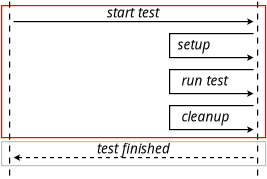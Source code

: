 <?xml version="1.0" encoding="UTF-8"?>
<dia:diagram xmlns:dia="http://www.lysator.liu.se/~alla/dia/">
  <dia:layer name="deploy" visible="false">
    <dia:object type="Standard - Box" version="0" id="O0">
      <dia:attribute name="obj_pos">
        <dia:point val="17.2,3.8"/>
      </dia:attribute>
      <dia:attribute name="obj_bb">
        <dia:rectangle val="17.17,3.77;30.43,9.23"/>
      </dia:attribute>
      <dia:attribute name="elem_corner">
        <dia:point val="17.2,3.8"/>
      </dia:attribute>
      <dia:attribute name="elem_width">
        <dia:real val="13.2"/>
      </dia:attribute>
      <dia:attribute name="elem_height">
        <dia:real val="5.4"/>
      </dia:attribute>
      <dia:attribute name="border_width">
        <dia:real val="0.06"/>
      </dia:attribute>
      <dia:attribute name="border_color">
        <dia:color val="#0000ff"/>
      </dia:attribute>
      <dia:attribute name="show_background">
        <dia:boolean val="true"/>
      </dia:attribute>
    </dia:object>
    <dia:group>
      <dia:object type="Standard - Line" version="0" id="O1">
        <dia:attribute name="obj_pos">
          <dia:point val="17.8,5.8"/>
        </dia:attribute>
        <dia:attribute name="obj_bb">
          <dia:rectangle val="17.77,5.633;29.867,5.967"/>
        </dia:attribute>
        <dia:attribute name="conn_endpoints">
          <dia:point val="17.8,5.8"/>
          <dia:point val="29.8,5.8"/>
        </dia:attribute>
        <dia:attribute name="numcp">
          <dia:int val="1"/>
        </dia:attribute>
        <dia:attribute name="line_width">
          <dia:real val="0.06"/>
        </dia:attribute>
        <dia:attribute name="end_arrow">
          <dia:enum val="22"/>
        </dia:attribute>
        <dia:attribute name="end_arrow_length">
          <dia:real val="0.2"/>
        </dia:attribute>
        <dia:attribute name="end_arrow_width">
          <dia:real val="0.2"/>
        </dia:attribute>
      </dia:object>
      <dia:object type="Standard - Text" version="1" id="O2">
        <dia:attribute name="obj_pos">
          <dia:point val="23.8,5.8"/>
        </dia:attribute>
        <dia:attribute name="obj_bb">
          <dia:rectangle val="21.666,5.01;25.934,5.8"/>
        </dia:attribute>
        <dia:attribute name="text">
          <dia:composite type="text">
            <dia:attribute name="string">
              <dia:string>#sanity check#</dia:string>
            </dia:attribute>
            <dia:attribute name="font">
              <dia:font family="sans" style="8" name="Helvetica-Oblique"/>
            </dia:attribute>
            <dia:attribute name="height">
              <dia:real val="0.847"/>
            </dia:attribute>
            <dia:attribute name="pos">
              <dia:point val="23.8,5.64"/>
            </dia:attribute>
            <dia:attribute name="color">
              <dia:color val="#000000"/>
            </dia:attribute>
            <dia:attribute name="alignment">
              <dia:enum val="1"/>
            </dia:attribute>
          </dia:composite>
        </dia:attribute>
        <dia:attribute name="valign">
          <dia:enum val="1"/>
        </dia:attribute>
        <dia:connections>
          <dia:connection handle="0" to="O1" connection="0"/>
        </dia:connections>
      </dia:object>
    </dia:group>
    <dia:group>
      <dia:object type="Standard - Line" version="0" id="O3">
        <dia:attribute name="obj_pos">
          <dia:point val="17.8,8.8"/>
        </dia:attribute>
        <dia:attribute name="obj_bb">
          <dia:rectangle val="17.77,8.633;29.83,8.967"/>
        </dia:attribute>
        <dia:attribute name="conn_endpoints">
          <dia:point val="17.8,8.8"/>
          <dia:point val="29.8,8.8"/>
        </dia:attribute>
        <dia:attribute name="numcp">
          <dia:int val="1"/>
        </dia:attribute>
        <dia:attribute name="line_width">
          <dia:real val="0.06"/>
        </dia:attribute>
        <dia:attribute name="line_style">
          <dia:enum val="1"/>
        </dia:attribute>
        <dia:attribute name="start_arrow">
          <dia:enum val="22"/>
        </dia:attribute>
        <dia:attribute name="start_arrow_length">
          <dia:real val="0.2"/>
        </dia:attribute>
        <dia:attribute name="start_arrow_width">
          <dia:real val="0.2"/>
        </dia:attribute>
        <dia:attribute name="dashlength">
          <dia:real val="0.2"/>
        </dia:attribute>
      </dia:object>
      <dia:object type="Standard - Text" version="1" id="O4">
        <dia:attribute name="obj_pos">
          <dia:point val="23.8,8.8"/>
        </dia:attribute>
        <dia:attribute name="obj_bb">
          <dia:rectangle val="20.021,8.01;27.579,8.8"/>
        </dia:attribute>
        <dia:attribute name="text">
          <dia:composite type="text">
            <dia:attribute name="string">
              <dia:string>#sanity check response#</dia:string>
            </dia:attribute>
            <dia:attribute name="font">
              <dia:font family="sans" style="8" name="Helvetica-Oblique"/>
            </dia:attribute>
            <dia:attribute name="height">
              <dia:real val="0.847"/>
            </dia:attribute>
            <dia:attribute name="pos">
              <dia:point val="23.8,8.64"/>
            </dia:attribute>
            <dia:attribute name="color">
              <dia:color val="#000000"/>
            </dia:attribute>
            <dia:attribute name="alignment">
              <dia:enum val="1"/>
            </dia:attribute>
          </dia:composite>
        </dia:attribute>
        <dia:attribute name="valign">
          <dia:enum val="1"/>
        </dia:attribute>
        <dia:connections>
          <dia:connection handle="0" to="O3" connection="0"/>
        </dia:connections>
      </dia:object>
    </dia:group>
    <dia:group>
      <dia:object type="Standard - Line" version="0" id="O5">
        <dia:attribute name="obj_pos">
          <dia:point val="17.8,4.6"/>
        </dia:attribute>
        <dia:attribute name="obj_bb">
          <dia:rectangle val="17.77,4.433;29.867,4.767"/>
        </dia:attribute>
        <dia:attribute name="conn_endpoints">
          <dia:point val="17.8,4.6"/>
          <dia:point val="29.8,4.6"/>
        </dia:attribute>
        <dia:attribute name="numcp">
          <dia:int val="1"/>
        </dia:attribute>
        <dia:attribute name="line_width">
          <dia:real val="0.06"/>
        </dia:attribute>
        <dia:attribute name="end_arrow">
          <dia:enum val="22"/>
        </dia:attribute>
        <dia:attribute name="end_arrow_length">
          <dia:real val="0.2"/>
        </dia:attribute>
        <dia:attribute name="end_arrow_width">
          <dia:real val="0.2"/>
        </dia:attribute>
      </dia:object>
      <dia:object type="Standard - Text" version="1" id="O6">
        <dia:attribute name="obj_pos">
          <dia:point val="23.8,4.6"/>
        </dia:attribute>
        <dia:attribute name="obj_bb">
          <dia:rectangle val="20.301,3.81;27.299,4.6"/>
        </dia:attribute>
        <dia:attribute name="text">
          <dia:composite type="text">
            <dia:attribute name="string">
              <dia:string>#deploy configuration#</dia:string>
            </dia:attribute>
            <dia:attribute name="font">
              <dia:font family="sans" style="8" name="Helvetica-Oblique"/>
            </dia:attribute>
            <dia:attribute name="height">
              <dia:real val="0.847"/>
            </dia:attribute>
            <dia:attribute name="pos">
              <dia:point val="23.8,4.44"/>
            </dia:attribute>
            <dia:attribute name="color">
              <dia:color val="#000000"/>
            </dia:attribute>
            <dia:attribute name="alignment">
              <dia:enum val="1"/>
            </dia:attribute>
          </dia:composite>
        </dia:attribute>
        <dia:attribute name="valign">
          <dia:enum val="1"/>
        </dia:attribute>
        <dia:connections>
          <dia:connection handle="0" to="O5" connection="0"/>
        </dia:connections>
      </dia:object>
    </dia:group>
    <dia:group>
      <dia:object type="Standard - ZigZagLine" version="1" id="O7">
        <dia:attribute name="obj_pos">
          <dia:point val="29.8,6.4"/>
        </dia:attribute>
        <dia:attribute name="obj_bb">
          <dia:rectangle val="25.57,6.37;29.867,7.767"/>
        </dia:attribute>
        <dia:attribute name="orth_points">
          <dia:point val="29.8,6.4"/>
          <dia:point val="25.6,6.4"/>
          <dia:point val="25.6,7.6"/>
          <dia:point val="29.8,7.6"/>
        </dia:attribute>
        <dia:attribute name="orth_orient">
          <dia:enum val="0"/>
          <dia:enum val="1"/>
          <dia:enum val="0"/>
        </dia:attribute>
        <dia:attribute name="autorouting">
          <dia:boolean val="false"/>
        </dia:attribute>
        <dia:attribute name="line_width">
          <dia:real val="0.06"/>
        </dia:attribute>
        <dia:attribute name="end_arrow">
          <dia:enum val="22"/>
        </dia:attribute>
        <dia:attribute name="end_arrow_length">
          <dia:real val="0.2"/>
        </dia:attribute>
        <dia:attribute name="end_arrow_width">
          <dia:real val="0.2"/>
        </dia:attribute>
      </dia:object>
      <dia:object type="Standard - Text" version="1" id="O8">
        <dia:attribute name="obj_pos">
          <dia:point val="26,7.4"/>
        </dia:attribute>
        <dia:attribute name="obj_bb">
          <dia:rectangle val="26,6.61;27.985,7.4"/>
        </dia:attribute>
        <dia:attribute name="text">
          <dia:composite type="text">
            <dia:attribute name="string">
              <dia:string>#check#</dia:string>
            </dia:attribute>
            <dia:attribute name="font">
              <dia:font family="sans" style="8" name="Helvetica-Oblique"/>
            </dia:attribute>
            <dia:attribute name="height">
              <dia:real val="0.847"/>
            </dia:attribute>
            <dia:attribute name="pos">
              <dia:point val="26,7.24"/>
            </dia:attribute>
            <dia:attribute name="color">
              <dia:color val="#000000"/>
            </dia:attribute>
            <dia:attribute name="alignment">
              <dia:enum val="0"/>
            </dia:attribute>
          </dia:composite>
        </dia:attribute>
        <dia:attribute name="valign">
          <dia:enum val="1"/>
        </dia:attribute>
      </dia:object>
    </dia:group>
    <dia:object type="Standard - Line" version="0" id="O9">
      <dia:attribute name="obj_pos">
        <dia:point val="17.6,3.6"/>
      </dia:attribute>
      <dia:attribute name="obj_bb">
        <dia:rectangle val="17.57,3.57;17.63,10.03"/>
      </dia:attribute>
      <dia:attribute name="conn_endpoints">
        <dia:point val="17.6,3.6"/>
        <dia:point val="17.6,10"/>
      </dia:attribute>
      <dia:attribute name="numcp">
        <dia:int val="1"/>
      </dia:attribute>
      <dia:attribute name="line_width">
        <dia:real val="0.06"/>
      </dia:attribute>
      <dia:attribute name="line_style">
        <dia:enum val="4"/>
      </dia:attribute>
      <dia:attribute name="dashlength">
        <dia:real val="3"/>
      </dia:attribute>
    </dia:object>
    <dia:group>
      <dia:object type="Cisco - PC" version="1" id="O10">
        <dia:attribute name="obj_pos">
          <dia:point val="16,-0.5"/>
        </dia:attribute>
        <dia:attribute name="obj_bb">
          <dia:rectangle val="15.999,-0.501;19.539,2.703"/>
        </dia:attribute>
        <dia:attribute name="meta">
          <dia:composite type="dict"/>
        </dia:attribute>
        <dia:attribute name="elem_corner">
          <dia:point val="16,-0.5"/>
        </dia:attribute>
        <dia:attribute name="elem_width">
          <dia:real val="3.538"/>
        </dia:attribute>
        <dia:attribute name="elem_height">
          <dia:real val="3.201"/>
        </dia:attribute>
        <dia:attribute name="line_width">
          <dia:real val="0.1"/>
        </dia:attribute>
        <dia:attribute name="line_colour">
          <dia:color val="#000000"/>
        </dia:attribute>
        <dia:attribute name="fill_colour">
          <dia:color val="#ffffff"/>
        </dia:attribute>
        <dia:attribute name="show_background">
          <dia:boolean val="true"/>
        </dia:attribute>
        <dia:attribute name="line_style">
          <dia:enum val="0"/>
          <dia:real val="1"/>
        </dia:attribute>
        <dia:attribute name="flip_horizontal">
          <dia:boolean val="false"/>
        </dia:attribute>
        <dia:attribute name="flip_vertical">
          <dia:boolean val="false"/>
        </dia:attribute>
        <dia:attribute name="subscale">
          <dia:real val="1"/>
        </dia:attribute>
      </dia:object>
      <dia:object type="Standard - Text" version="1" id="O11">
        <dia:attribute name="obj_pos">
          <dia:point val="17.6,3.4"/>
        </dia:attribute>
        <dia:attribute name="obj_bb">
          <dia:rectangle val="15.191,2.717;20.009,3.575"/>
        </dia:attribute>
        <dia:attribute name="text">
          <dia:composite type="text">
            <dia:attribute name="string">
              <dia:string>#Arete Master#</dia:string>
            </dia:attribute>
            <dia:attribute name="font">
              <dia:font family="sans" style="8" name="Helvetica-Oblique"/>
            </dia:attribute>
            <dia:attribute name="height">
              <dia:real val="0.917"/>
            </dia:attribute>
            <dia:attribute name="pos">
              <dia:point val="17.6,3.4"/>
            </dia:attribute>
            <dia:attribute name="color">
              <dia:color val="#000000"/>
            </dia:attribute>
            <dia:attribute name="alignment">
              <dia:enum val="1"/>
            </dia:attribute>
          </dia:composite>
        </dia:attribute>
        <dia:attribute name="valign">
          <dia:enum val="3"/>
        </dia:attribute>
      </dia:object>
    </dia:group>
    <dia:object type="Standard - Line" version="0" id="O12">
      <dia:attribute name="obj_pos">
        <dia:point val="30,3.6"/>
      </dia:attribute>
      <dia:attribute name="obj_bb">
        <dia:rectangle val="29.97,3.57;30.03,10.03"/>
      </dia:attribute>
      <dia:attribute name="conn_endpoints">
        <dia:point val="30,3.6"/>
        <dia:point val="30,10"/>
      </dia:attribute>
      <dia:attribute name="numcp">
        <dia:int val="1"/>
      </dia:attribute>
      <dia:attribute name="line_width">
        <dia:real val="0.06"/>
      </dia:attribute>
      <dia:attribute name="line_style">
        <dia:enum val="4"/>
      </dia:attribute>
      <dia:attribute name="dashlength">
        <dia:real val="3"/>
      </dia:attribute>
    </dia:object>
    <dia:group>
      <dia:object type="Cisco - PC" version="1" id="O13">
        <dia:attribute name="obj_pos">
          <dia:point val="29.025,-1.059"/>
        </dia:attribute>
        <dia:attribute name="obj_bb">
          <dia:rectangle val="29.024,-1.06;32.564,2.144"/>
        </dia:attribute>
        <dia:attribute name="meta">
          <dia:composite type="dict"/>
        </dia:attribute>
        <dia:attribute name="elem_corner">
          <dia:point val="29.025,-1.059"/>
        </dia:attribute>
        <dia:attribute name="elem_width">
          <dia:real val="3.538"/>
        </dia:attribute>
        <dia:attribute name="elem_height">
          <dia:real val="3.201"/>
        </dia:attribute>
        <dia:attribute name="line_width">
          <dia:real val="0.1"/>
        </dia:attribute>
        <dia:attribute name="line_colour">
          <dia:color val="#000000"/>
        </dia:attribute>
        <dia:attribute name="fill_colour">
          <dia:color val="#ffffff"/>
        </dia:attribute>
        <dia:attribute name="show_background">
          <dia:boolean val="true"/>
        </dia:attribute>
        <dia:attribute name="line_style">
          <dia:enum val="0"/>
          <dia:real val="1"/>
        </dia:attribute>
        <dia:attribute name="flip_horizontal">
          <dia:boolean val="false"/>
        </dia:attribute>
        <dia:attribute name="flip_vertical">
          <dia:boolean val="false"/>
        </dia:attribute>
        <dia:attribute name="subscale">
          <dia:real val="1"/>
        </dia:attribute>
      </dia:object>
      <dia:object type="Cisco - PC" version="1" id="O14">
        <dia:attribute name="obj_pos">
          <dia:point val="28.5,-0.5"/>
        </dia:attribute>
        <dia:attribute name="obj_bb">
          <dia:rectangle val="28.499,-0.501;32.039,2.703"/>
        </dia:attribute>
        <dia:attribute name="meta">
          <dia:composite type="dict"/>
        </dia:attribute>
        <dia:attribute name="elem_corner">
          <dia:point val="28.5,-0.5"/>
        </dia:attribute>
        <dia:attribute name="elem_width">
          <dia:real val="3.538"/>
        </dia:attribute>
        <dia:attribute name="elem_height">
          <dia:real val="3.201"/>
        </dia:attribute>
        <dia:attribute name="line_width">
          <dia:real val="0.1"/>
        </dia:attribute>
        <dia:attribute name="line_colour">
          <dia:color val="#000000"/>
        </dia:attribute>
        <dia:attribute name="fill_colour">
          <dia:color val="#ffffff"/>
        </dia:attribute>
        <dia:attribute name="show_background">
          <dia:boolean val="true"/>
        </dia:attribute>
        <dia:attribute name="line_style">
          <dia:enum val="0"/>
          <dia:real val="1"/>
        </dia:attribute>
        <dia:attribute name="flip_horizontal">
          <dia:boolean val="false"/>
        </dia:attribute>
        <dia:attribute name="flip_vertical">
          <dia:boolean val="false"/>
        </dia:attribute>
        <dia:attribute name="subscale">
          <dia:real val="1"/>
        </dia:attribute>
      </dia:object>
      <dia:object type="Standard - Text" version="1" id="O15">
        <dia:attribute name="obj_pos">
          <dia:point val="30,3.4"/>
        </dia:attribute>
        <dia:attribute name="obj_bb">
          <dia:rectangle val="27.401,2.717;32.599,3.575"/>
        </dia:attribute>
        <dia:attribute name="text">
          <dia:composite type="text">
            <dia:attribute name="string">
              <dia:string>#Arete Slave(s)#</dia:string>
            </dia:attribute>
            <dia:attribute name="font">
              <dia:font family="sans" style="8" name="Helvetica-Oblique"/>
            </dia:attribute>
            <dia:attribute name="height">
              <dia:real val="0.917"/>
            </dia:attribute>
            <dia:attribute name="pos">
              <dia:point val="30,3.4"/>
            </dia:attribute>
            <dia:attribute name="color">
              <dia:color val="#000000"/>
            </dia:attribute>
            <dia:attribute name="alignment">
              <dia:enum val="1"/>
            </dia:attribute>
          </dia:composite>
        </dia:attribute>
        <dia:attribute name="valign">
          <dia:enum val="3"/>
        </dia:attribute>
      </dia:object>
    </dia:group>
  </dia:layer>
  <dia:layer name="test" visible="true" active="true">
    <dia:object type="Standard - Box" version="0" id="O16">
      <dia:attribute name="obj_pos">
        <dia:point val="17.2,9.2"/>
      </dia:attribute>
      <dia:attribute name="obj_bb">
        <dia:rectangle val="17.17,9.17;30.43,15.83"/>
      </dia:attribute>
      <dia:attribute name="elem_corner">
        <dia:point val="17.2,9.2"/>
      </dia:attribute>
      <dia:attribute name="elem_width">
        <dia:real val="13.2"/>
      </dia:attribute>
      <dia:attribute name="elem_height">
        <dia:real val="6.6"/>
      </dia:attribute>
      <dia:attribute name="border_width">
        <dia:real val="0.06"/>
      </dia:attribute>
      <dia:attribute name="border_color">
        <dia:color val="#ff0000"/>
      </dia:attribute>
      <dia:attribute name="show_background">
        <dia:boolean val="true"/>
      </dia:attribute>
    </dia:object>
    <dia:object type="Standard - Box" version="0" id="O17">
      <dia:attribute name="obj_pos">
        <dia:point val="17.2,16"/>
      </dia:attribute>
      <dia:attribute name="obj_bb">
        <dia:rectangle val="17.17,15.97;30.43,17.23"/>
      </dia:attribute>
      <dia:attribute name="elem_corner">
        <dia:point val="17.2,16"/>
      </dia:attribute>
      <dia:attribute name="elem_width">
        <dia:real val="13.2"/>
      </dia:attribute>
      <dia:attribute name="elem_height">
        <dia:real val="1.2"/>
      </dia:attribute>
      <dia:attribute name="border_width">
        <dia:real val="0.06"/>
      </dia:attribute>
      <dia:attribute name="border_color">
        <dia:color val="#bfbfbf"/>
      </dia:attribute>
      <dia:attribute name="show_background">
        <dia:boolean val="true"/>
      </dia:attribute>
    </dia:object>
    <dia:group>
      <dia:object type="Standard - Line" version="0" id="O18">
        <dia:attribute name="obj_pos">
          <dia:point val="17.8,10"/>
        </dia:attribute>
        <dia:attribute name="obj_bb">
          <dia:rectangle val="17.77,9.833;29.867,10.167"/>
        </dia:attribute>
        <dia:attribute name="conn_endpoints">
          <dia:point val="17.8,10"/>
          <dia:point val="29.8,10"/>
        </dia:attribute>
        <dia:attribute name="numcp">
          <dia:int val="1"/>
        </dia:attribute>
        <dia:attribute name="line_width">
          <dia:real val="0.06"/>
        </dia:attribute>
        <dia:attribute name="end_arrow">
          <dia:enum val="22"/>
        </dia:attribute>
        <dia:attribute name="end_arrow_length">
          <dia:real val="0.2"/>
        </dia:attribute>
        <dia:attribute name="end_arrow_width">
          <dia:real val="0.2"/>
        </dia:attribute>
      </dia:object>
      <dia:object type="Standard - Text" version="1" id="O19">
        <dia:attribute name="obj_pos">
          <dia:point val="23.8,10"/>
        </dia:attribute>
        <dia:attribute name="obj_bb">
          <dia:rectangle val="22.246,9.21;25.354,10"/>
        </dia:attribute>
        <dia:attribute name="text">
          <dia:composite type="text">
            <dia:attribute name="string">
              <dia:string>#start test#</dia:string>
            </dia:attribute>
            <dia:attribute name="font">
              <dia:font family="sans" style="8" name="Helvetica-Oblique"/>
            </dia:attribute>
            <dia:attribute name="height">
              <dia:real val="0.847"/>
            </dia:attribute>
            <dia:attribute name="pos">
              <dia:point val="23.8,9.84"/>
            </dia:attribute>
            <dia:attribute name="color">
              <dia:color val="#000000"/>
            </dia:attribute>
            <dia:attribute name="alignment">
              <dia:enum val="1"/>
            </dia:attribute>
          </dia:composite>
        </dia:attribute>
        <dia:attribute name="valign">
          <dia:enum val="1"/>
        </dia:attribute>
        <dia:connections>
          <dia:connection handle="0" to="O18" connection="0"/>
        </dia:connections>
      </dia:object>
    </dia:group>
    <dia:group>
      <dia:object type="Standard - ZigZagLine" version="1" id="O20">
        <dia:attribute name="obj_pos">
          <dia:point val="29.8,10.6"/>
        </dia:attribute>
        <dia:attribute name="obj_bb">
          <dia:rectangle val="25.57,10.57;29.867,11.967"/>
        </dia:attribute>
        <dia:attribute name="orth_points">
          <dia:point val="29.8,10.6"/>
          <dia:point val="25.6,10.6"/>
          <dia:point val="25.6,11.8"/>
          <dia:point val="29.8,11.8"/>
        </dia:attribute>
        <dia:attribute name="orth_orient">
          <dia:enum val="0"/>
          <dia:enum val="1"/>
          <dia:enum val="0"/>
        </dia:attribute>
        <dia:attribute name="autorouting">
          <dia:boolean val="false"/>
        </dia:attribute>
        <dia:attribute name="line_width">
          <dia:real val="0.06"/>
        </dia:attribute>
        <dia:attribute name="end_arrow">
          <dia:enum val="22"/>
        </dia:attribute>
        <dia:attribute name="end_arrow_length">
          <dia:real val="0.2"/>
        </dia:attribute>
        <dia:attribute name="end_arrow_width">
          <dia:real val="0.2"/>
        </dia:attribute>
      </dia:object>
      <dia:object type="Standard - Text" version="1" id="O21">
        <dia:attribute name="obj_pos">
          <dia:point val="26,11.6"/>
        </dia:attribute>
        <dia:attribute name="obj_bb">
          <dia:rectangle val="26,10.81;27.895,11.6"/>
        </dia:attribute>
        <dia:attribute name="text">
          <dia:composite type="text">
            <dia:attribute name="string">
              <dia:string>#setup#</dia:string>
            </dia:attribute>
            <dia:attribute name="font">
              <dia:font family="sans" style="8" name="Helvetica-Oblique"/>
            </dia:attribute>
            <dia:attribute name="height">
              <dia:real val="0.847"/>
            </dia:attribute>
            <dia:attribute name="pos">
              <dia:point val="26,11.44"/>
            </dia:attribute>
            <dia:attribute name="color">
              <dia:color val="#000000"/>
            </dia:attribute>
            <dia:attribute name="alignment">
              <dia:enum val="0"/>
            </dia:attribute>
          </dia:composite>
        </dia:attribute>
        <dia:attribute name="valign">
          <dia:enum val="1"/>
        </dia:attribute>
      </dia:object>
    </dia:group>
    <dia:group>
      <dia:object type="Standard - ZigZagLine" version="1" id="O22">
        <dia:attribute name="obj_pos">
          <dia:point val="29.8,12.4"/>
        </dia:attribute>
        <dia:attribute name="obj_bb">
          <dia:rectangle val="25.57,12.37;29.867,13.767"/>
        </dia:attribute>
        <dia:attribute name="orth_points">
          <dia:point val="29.8,12.4"/>
          <dia:point val="25.6,12.4"/>
          <dia:point val="25.6,13.6"/>
          <dia:point val="29.8,13.6"/>
        </dia:attribute>
        <dia:attribute name="orth_orient">
          <dia:enum val="0"/>
          <dia:enum val="1"/>
          <dia:enum val="0"/>
        </dia:attribute>
        <dia:attribute name="autorouting">
          <dia:boolean val="false"/>
        </dia:attribute>
        <dia:attribute name="line_width">
          <dia:real val="0.06"/>
        </dia:attribute>
        <dia:attribute name="end_arrow">
          <dia:enum val="22"/>
        </dia:attribute>
        <dia:attribute name="end_arrow_length">
          <dia:real val="0.2"/>
        </dia:attribute>
        <dia:attribute name="end_arrow_width">
          <dia:real val="0.2"/>
        </dia:attribute>
      </dia:object>
      <dia:object type="Standard - Text" version="1" id="O23">
        <dia:attribute name="obj_pos">
          <dia:point val="26.2,13.4"/>
        </dia:attribute>
        <dia:attribute name="obj_bb">
          <dia:rectangle val="26.2,12.61;28.852,13.4"/>
        </dia:attribute>
        <dia:attribute name="text">
          <dia:composite type="text">
            <dia:attribute name="string">
              <dia:string>#run test#</dia:string>
            </dia:attribute>
            <dia:attribute name="font">
              <dia:font family="sans" style="8" name="Helvetica-Oblique"/>
            </dia:attribute>
            <dia:attribute name="height">
              <dia:real val="0.847"/>
            </dia:attribute>
            <dia:attribute name="pos">
              <dia:point val="26.2,13.24"/>
            </dia:attribute>
            <dia:attribute name="color">
              <dia:color val="#000000"/>
            </dia:attribute>
            <dia:attribute name="alignment">
              <dia:enum val="0"/>
            </dia:attribute>
          </dia:composite>
        </dia:attribute>
        <dia:attribute name="valign">
          <dia:enum val="1"/>
        </dia:attribute>
      </dia:object>
    </dia:group>
    <dia:group>
      <dia:object type="Standard - ZigZagLine" version="1" id="O24">
        <dia:attribute name="obj_pos">
          <dia:point val="29.8,14.2"/>
        </dia:attribute>
        <dia:attribute name="obj_bb">
          <dia:rectangle val="25.57,14.17;29.867,15.567"/>
        </dia:attribute>
        <dia:attribute name="orth_points">
          <dia:point val="29.8,14.2"/>
          <dia:point val="25.6,14.2"/>
          <dia:point val="25.6,15.4"/>
          <dia:point val="29.8,15.4"/>
        </dia:attribute>
        <dia:attribute name="orth_orient">
          <dia:enum val="0"/>
          <dia:enum val="1"/>
          <dia:enum val="0"/>
        </dia:attribute>
        <dia:attribute name="autorouting">
          <dia:boolean val="false"/>
        </dia:attribute>
        <dia:attribute name="line_width">
          <dia:real val="0.06"/>
        </dia:attribute>
        <dia:attribute name="end_arrow">
          <dia:enum val="22"/>
        </dia:attribute>
        <dia:attribute name="end_arrow_length">
          <dia:real val="0.2"/>
        </dia:attribute>
        <dia:attribute name="end_arrow_width">
          <dia:real val="0.2"/>
        </dia:attribute>
      </dia:object>
      <dia:object type="Standard - Text" version="1" id="O25">
        <dia:attribute name="obj_pos">
          <dia:point val="26.2,15.2"/>
        </dia:attribute>
        <dia:attribute name="obj_bb">
          <dia:rectangle val="26.2,14.41;28.883,15.2"/>
        </dia:attribute>
        <dia:attribute name="text">
          <dia:composite type="text">
            <dia:attribute name="string">
              <dia:string>#cleanup#</dia:string>
            </dia:attribute>
            <dia:attribute name="font">
              <dia:font family="sans" style="8" name="Helvetica-Oblique"/>
            </dia:attribute>
            <dia:attribute name="height">
              <dia:real val="0.847"/>
            </dia:attribute>
            <dia:attribute name="pos">
              <dia:point val="26.2,15.04"/>
            </dia:attribute>
            <dia:attribute name="color">
              <dia:color val="#000000"/>
            </dia:attribute>
            <dia:attribute name="alignment">
              <dia:enum val="0"/>
            </dia:attribute>
          </dia:composite>
        </dia:attribute>
        <dia:attribute name="valign">
          <dia:enum val="1"/>
        </dia:attribute>
      </dia:object>
    </dia:group>
    <dia:object type="Standard - Line" version="0" id="O26">
      <dia:attribute name="obj_pos">
        <dia:point val="30,9"/>
      </dia:attribute>
      <dia:attribute name="obj_bb">
        <dia:rectangle val="29.97,8.97;30.03,17.83"/>
      </dia:attribute>
      <dia:attribute name="conn_endpoints">
        <dia:point val="30,9"/>
        <dia:point val="30,17.8"/>
      </dia:attribute>
      <dia:attribute name="numcp">
        <dia:int val="1"/>
      </dia:attribute>
      <dia:attribute name="line_width">
        <dia:real val="0.06"/>
      </dia:attribute>
      <dia:attribute name="line_style">
        <dia:enum val="4"/>
      </dia:attribute>
      <dia:attribute name="dashlength">
        <dia:real val="3"/>
      </dia:attribute>
    </dia:object>
    <dia:object type="Standard - Line" version="0" id="O27">
      <dia:attribute name="obj_pos">
        <dia:point val="17.6,9"/>
      </dia:attribute>
      <dia:attribute name="obj_bb">
        <dia:rectangle val="17.57,8.97;17.63,17.83"/>
      </dia:attribute>
      <dia:attribute name="conn_endpoints">
        <dia:point val="17.6,9"/>
        <dia:point val="17.6,17.8"/>
      </dia:attribute>
      <dia:attribute name="numcp">
        <dia:int val="1"/>
      </dia:attribute>
      <dia:attribute name="line_width">
        <dia:real val="0.06"/>
      </dia:attribute>
      <dia:attribute name="line_style">
        <dia:enum val="4"/>
      </dia:attribute>
      <dia:attribute name="dashlength">
        <dia:real val="3"/>
      </dia:attribute>
    </dia:object>
    <dia:group>
      <dia:object type="Standard - Line" version="0" id="O28">
        <dia:attribute name="obj_pos">
          <dia:point val="17.8,16.8"/>
        </dia:attribute>
        <dia:attribute name="obj_bb">
          <dia:rectangle val="17.77,16.633;29.83,16.967"/>
        </dia:attribute>
        <dia:attribute name="conn_endpoints">
          <dia:point val="17.8,16.8"/>
          <dia:point val="29.8,16.8"/>
        </dia:attribute>
        <dia:attribute name="numcp">
          <dia:int val="1"/>
        </dia:attribute>
        <dia:attribute name="line_width">
          <dia:real val="0.06"/>
        </dia:attribute>
        <dia:attribute name="line_style">
          <dia:enum val="1"/>
        </dia:attribute>
        <dia:attribute name="start_arrow">
          <dia:enum val="22"/>
        </dia:attribute>
        <dia:attribute name="start_arrow_length">
          <dia:real val="0.2"/>
        </dia:attribute>
        <dia:attribute name="start_arrow_width">
          <dia:real val="0.2"/>
        </dia:attribute>
        <dia:attribute name="dashlength">
          <dia:real val="0.2"/>
        </dia:attribute>
      </dia:object>
      <dia:object type="Standard - Text" version="1" id="O29">
        <dia:attribute name="obj_pos">
          <dia:point val="23.8,16.8"/>
        </dia:attribute>
        <dia:attribute name="obj_bb">
          <dia:rectangle val="21.701,16.01;25.899,16.8"/>
        </dia:attribute>
        <dia:attribute name="text">
          <dia:composite type="text">
            <dia:attribute name="string">
              <dia:string>#test finished#</dia:string>
            </dia:attribute>
            <dia:attribute name="font">
              <dia:font family="sans" style="8" name="Helvetica-Oblique"/>
            </dia:attribute>
            <dia:attribute name="height">
              <dia:real val="0.847"/>
            </dia:attribute>
            <dia:attribute name="pos">
              <dia:point val="23.8,16.64"/>
            </dia:attribute>
            <dia:attribute name="color">
              <dia:color val="#000000"/>
            </dia:attribute>
            <dia:attribute name="alignment">
              <dia:enum val="1"/>
            </dia:attribute>
          </dia:composite>
        </dia:attribute>
        <dia:attribute name="valign">
          <dia:enum val="1"/>
        </dia:attribute>
        <dia:connections>
          <dia:connection handle="0" to="O28" connection="0"/>
        </dia:connections>
      </dia:object>
    </dia:group>
  </dia:layer>
  <dia:layer name="trigger" visible="false">
    <dia:object type="Standard - Box" version="0" id="O30">
      <dia:attribute name="obj_pos">
        <dia:point val="17.2,17"/>
      </dia:attribute>
      <dia:attribute name="obj_bb">
        <dia:rectangle val="17.17,16.97;30.43,19.43"/>
      </dia:attribute>
      <dia:attribute name="elem_corner">
        <dia:point val="17.2,17"/>
      </dia:attribute>
      <dia:attribute name="elem_width">
        <dia:real val="13.2"/>
      </dia:attribute>
      <dia:attribute name="elem_height">
        <dia:real val="2.4"/>
      </dia:attribute>
      <dia:attribute name="border_width">
        <dia:real val="0.06"/>
      </dia:attribute>
      <dia:attribute name="border_color">
        <dia:color val="#ffa500"/>
      </dia:attribute>
      <dia:attribute name="show_background">
        <dia:boolean val="true"/>
      </dia:attribute>
    </dia:object>
    <dia:object type="Standard - Line" version="0" id="O31">
      <dia:attribute name="obj_pos">
        <dia:point val="17.6,16.8"/>
      </dia:attribute>
      <dia:attribute name="obj_bb">
        <dia:rectangle val="17.57,16.77;17.63,19.63"/>
      </dia:attribute>
      <dia:attribute name="conn_endpoints">
        <dia:point val="17.6,16.8"/>
        <dia:point val="17.6,19.6"/>
      </dia:attribute>
      <dia:attribute name="numcp">
        <dia:int val="1"/>
      </dia:attribute>
      <dia:attribute name="line_width">
        <dia:real val="0.06"/>
      </dia:attribute>
      <dia:attribute name="line_style">
        <dia:enum val="4"/>
      </dia:attribute>
      <dia:attribute name="dashlength">
        <dia:real val="3"/>
      </dia:attribute>
    </dia:object>
    <dia:object type="Standard - Line" version="0" id="O32">
      <dia:attribute name="obj_pos">
        <dia:point val="30,16.8"/>
      </dia:attribute>
      <dia:attribute name="obj_bb">
        <dia:rectangle val="29.97,16.77;30.03,19.63"/>
      </dia:attribute>
      <dia:attribute name="conn_endpoints">
        <dia:point val="30,16.8"/>
        <dia:point val="30,19.6"/>
      </dia:attribute>
      <dia:attribute name="numcp">
        <dia:int val="1"/>
      </dia:attribute>
      <dia:attribute name="line_width">
        <dia:real val="0.06"/>
      </dia:attribute>
      <dia:attribute name="line_style">
        <dia:enum val="4"/>
      </dia:attribute>
      <dia:attribute name="dashlength">
        <dia:real val="3"/>
      </dia:attribute>
    </dia:object>
    <dia:group>
      <dia:object type="Standard - Line" version="0" id="O33">
        <dia:attribute name="obj_pos">
          <dia:point val="17.8,17.8"/>
        </dia:attribute>
        <dia:attribute name="obj_bb">
          <dia:rectangle val="17.77,17.633;29.83,17.967"/>
        </dia:attribute>
        <dia:attribute name="conn_endpoints">
          <dia:point val="17.8,17.8"/>
          <dia:point val="29.8,17.8"/>
        </dia:attribute>
        <dia:attribute name="numcp">
          <dia:int val="1"/>
        </dia:attribute>
        <dia:attribute name="line_width">
          <dia:real val="0.06"/>
        </dia:attribute>
        <dia:attribute name="start_arrow">
          <dia:enum val="22"/>
        </dia:attribute>
        <dia:attribute name="start_arrow_length">
          <dia:real val="0.2"/>
        </dia:attribute>
        <dia:attribute name="start_arrow_width">
          <dia:real val="0.2"/>
        </dia:attribute>
      </dia:object>
      <dia:object type="Standard - Text" version="1" id="O34">
        <dia:attribute name="obj_pos">
          <dia:point val="23.8,17.8"/>
        </dia:attribute>
        <dia:attribute name="obj_bb">
          <dia:rectangle val="22.832,17.01;24.767,17.8"/>
        </dia:attribute>
        <dia:attribute name="text">
          <dia:composite type="text">
            <dia:attribute name="string">
              <dia:string>#notify#</dia:string>
            </dia:attribute>
            <dia:attribute name="font">
              <dia:font family="sans" style="8" name="Helvetica-Oblique"/>
            </dia:attribute>
            <dia:attribute name="height">
              <dia:real val="0.847"/>
            </dia:attribute>
            <dia:attribute name="pos">
              <dia:point val="23.8,17.64"/>
            </dia:attribute>
            <dia:attribute name="color">
              <dia:color val="#000000"/>
            </dia:attribute>
            <dia:attribute name="alignment">
              <dia:enum val="1"/>
            </dia:attribute>
          </dia:composite>
        </dia:attribute>
        <dia:attribute name="valign">
          <dia:enum val="1"/>
        </dia:attribute>
        <dia:connections>
          <dia:connection handle="0" to="O33" connection="0"/>
        </dia:connections>
      </dia:object>
    </dia:group>
    <dia:group>
      <dia:object type="Standard - Line" version="0" id="O35">
        <dia:attribute name="obj_pos">
          <dia:point val="17.8,19"/>
        </dia:attribute>
        <dia:attribute name="obj_bb">
          <dia:rectangle val="17.77,18.833;29.867,19.167"/>
        </dia:attribute>
        <dia:attribute name="conn_endpoints">
          <dia:point val="17.8,19"/>
          <dia:point val="29.8,19"/>
        </dia:attribute>
        <dia:attribute name="numcp">
          <dia:int val="1"/>
        </dia:attribute>
        <dia:attribute name="line_width">
          <dia:real val="0.06"/>
        </dia:attribute>
        <dia:attribute name="end_arrow">
          <dia:enum val="22"/>
        </dia:attribute>
        <dia:attribute name="end_arrow_length">
          <dia:real val="0.2"/>
        </dia:attribute>
        <dia:attribute name="end_arrow_width">
          <dia:real val="0.2"/>
        </dia:attribute>
      </dia:object>
      <dia:object type="Standard - Text" version="1" id="O36">
        <dia:attribute name="obj_pos">
          <dia:point val="23.8,19"/>
        </dia:attribute>
        <dia:attribute name="obj_bb">
          <dia:rectangle val="22.657,18.21;24.942,19"/>
        </dia:attribute>
        <dia:attribute name="text">
          <dia:composite type="text">
            <dia:attribute name="string">
              <dia:string>#trigger#</dia:string>
            </dia:attribute>
            <dia:attribute name="font">
              <dia:font family="sans" style="8" name="Helvetica-Oblique"/>
            </dia:attribute>
            <dia:attribute name="height">
              <dia:real val="0.847"/>
            </dia:attribute>
            <dia:attribute name="pos">
              <dia:point val="23.8,18.84"/>
            </dia:attribute>
            <dia:attribute name="color">
              <dia:color val="#000000"/>
            </dia:attribute>
            <dia:attribute name="alignment">
              <dia:enum val="1"/>
            </dia:attribute>
          </dia:composite>
        </dia:attribute>
        <dia:attribute name="valign">
          <dia:enum val="1"/>
        </dia:attribute>
        <dia:connections>
          <dia:connection handle="0" to="O35" connection="0"/>
        </dia:connections>
      </dia:object>
    </dia:group>
  </dia:layer>
  <dia:layer name="results" visible="false">
    <dia:object type="Standard - Box" version="0" id="O37">
      <dia:attribute name="obj_pos">
        <dia:point val="17.2,19.4"/>
      </dia:attribute>
      <dia:attribute name="obj_bb">
        <dia:rectangle val="17.17,19.37;30.43,21.83"/>
      </dia:attribute>
      <dia:attribute name="elem_corner">
        <dia:point val="17.2,19.4"/>
      </dia:attribute>
      <dia:attribute name="elem_width">
        <dia:real val="13.2"/>
      </dia:attribute>
      <dia:attribute name="elem_height">
        <dia:real val="2.4"/>
      </dia:attribute>
      <dia:attribute name="border_width">
        <dia:real val="0.06"/>
      </dia:attribute>
      <dia:attribute name="border_color">
        <dia:color val="#009e00"/>
      </dia:attribute>
      <dia:attribute name="show_background">
        <dia:boolean val="true"/>
      </dia:attribute>
    </dia:object>
    <dia:group>
      <dia:object type="Standard - Line" version="0" id="O38">
        <dia:attribute name="obj_pos">
          <dia:point val="17.8,20.2"/>
        </dia:attribute>
        <dia:attribute name="obj_bb">
          <dia:rectangle val="17.77,20.033;29.867,20.367"/>
        </dia:attribute>
        <dia:attribute name="conn_endpoints">
          <dia:point val="17.8,20.2"/>
          <dia:point val="29.8,20.2"/>
        </dia:attribute>
        <dia:attribute name="numcp">
          <dia:int val="1"/>
        </dia:attribute>
        <dia:attribute name="line_width">
          <dia:real val="0.06"/>
        </dia:attribute>
        <dia:attribute name="end_arrow">
          <dia:enum val="22"/>
        </dia:attribute>
        <dia:attribute name="end_arrow_length">
          <dia:real val="0.2"/>
        </dia:attribute>
        <dia:attribute name="end_arrow_width">
          <dia:real val="0.2"/>
        </dia:attribute>
      </dia:object>
      <dia:object type="Standard - Text" version="1" id="O39">
        <dia:attribute name="obj_pos">
          <dia:point val="23.8,20.2"/>
        </dia:attribute>
        <dia:attribute name="obj_bb">
          <dia:rectangle val="21.995,19.41;25.605,20.2"/>
        </dia:attribute>
        <dia:attribute name="text">
          <dia:composite type="text">
            <dia:attribute name="string">
              <dia:string>#get results#</dia:string>
            </dia:attribute>
            <dia:attribute name="font">
              <dia:font family="sans" style="8" name="Helvetica-Oblique"/>
            </dia:attribute>
            <dia:attribute name="height">
              <dia:real val="0.847"/>
            </dia:attribute>
            <dia:attribute name="pos">
              <dia:point val="23.8,20.04"/>
            </dia:attribute>
            <dia:attribute name="color">
              <dia:color val="#000000"/>
            </dia:attribute>
            <dia:attribute name="alignment">
              <dia:enum val="1"/>
            </dia:attribute>
          </dia:composite>
        </dia:attribute>
        <dia:attribute name="valign">
          <dia:enum val="1"/>
        </dia:attribute>
        <dia:connections>
          <dia:connection handle="0" to="O38" connection="0"/>
        </dia:connections>
      </dia:object>
    </dia:group>
    <dia:group>
      <dia:object type="Standard - Line" version="0" id="O40">
        <dia:attribute name="obj_pos">
          <dia:point val="17.8,21.4"/>
        </dia:attribute>
        <dia:attribute name="obj_bb">
          <dia:rectangle val="17.77,21.233;29.83,21.567"/>
        </dia:attribute>
        <dia:attribute name="conn_endpoints">
          <dia:point val="17.8,21.4"/>
          <dia:point val="29.8,21.4"/>
        </dia:attribute>
        <dia:attribute name="numcp">
          <dia:int val="1"/>
        </dia:attribute>
        <dia:attribute name="line_width">
          <dia:real val="0.06"/>
        </dia:attribute>
        <dia:attribute name="line_style">
          <dia:enum val="1"/>
        </dia:attribute>
        <dia:attribute name="start_arrow">
          <dia:enum val="22"/>
        </dia:attribute>
        <dia:attribute name="start_arrow_length">
          <dia:real val="0.2"/>
        </dia:attribute>
        <dia:attribute name="start_arrow_width">
          <dia:real val="0.2"/>
        </dia:attribute>
        <dia:attribute name="dashlength">
          <dia:real val="0.2"/>
        </dia:attribute>
      </dia:object>
      <dia:object type="Standard - Text" version="1" id="O41">
        <dia:attribute name="obj_pos">
          <dia:point val="23.8,21.4"/>
        </dia:attribute>
        <dia:attribute name="obj_bb">
          <dia:rectangle val="21.005,20.61;26.595,21.4"/>
        </dia:attribute>
        <dia:attribute name="text">
          <dia:composite type="text">
            <dia:attribute name="string">
              <dia:string>#results response#</dia:string>
            </dia:attribute>
            <dia:attribute name="font">
              <dia:font family="sans" style="8" name="Helvetica-Oblique"/>
            </dia:attribute>
            <dia:attribute name="height">
              <dia:real val="0.847"/>
            </dia:attribute>
            <dia:attribute name="pos">
              <dia:point val="23.8,21.24"/>
            </dia:attribute>
            <dia:attribute name="color">
              <dia:color val="#000000"/>
            </dia:attribute>
            <dia:attribute name="alignment">
              <dia:enum val="1"/>
            </dia:attribute>
          </dia:composite>
        </dia:attribute>
        <dia:attribute name="valign">
          <dia:enum val="1"/>
        </dia:attribute>
        <dia:connections>
          <dia:connection handle="0" to="O40" connection="0"/>
        </dia:connections>
      </dia:object>
    </dia:group>
    <dia:object type="Standard - Line" version="0" id="O42">
      <dia:attribute name="obj_pos">
        <dia:point val="17.6,19.2"/>
      </dia:attribute>
      <dia:attribute name="obj_bb">
        <dia:rectangle val="17.57,19.17;17.63,22.03"/>
      </dia:attribute>
      <dia:attribute name="conn_endpoints">
        <dia:point val="17.6,19.2"/>
        <dia:point val="17.6,22"/>
      </dia:attribute>
      <dia:attribute name="numcp">
        <dia:int val="1"/>
      </dia:attribute>
      <dia:attribute name="line_width">
        <dia:real val="0.06"/>
      </dia:attribute>
      <dia:attribute name="line_style">
        <dia:enum val="4"/>
      </dia:attribute>
      <dia:attribute name="dashlength">
        <dia:real val="3"/>
      </dia:attribute>
    </dia:object>
    <dia:object type="Standard - Line" version="0" id="O43">
      <dia:attribute name="obj_pos">
        <dia:point val="30,19.2"/>
      </dia:attribute>
      <dia:attribute name="obj_bb">
        <dia:rectangle val="29.97,19.17;30.03,22.03"/>
      </dia:attribute>
      <dia:attribute name="conn_endpoints">
        <dia:point val="30,19.2"/>
        <dia:point val="30,22"/>
      </dia:attribute>
      <dia:attribute name="numcp">
        <dia:int val="1"/>
      </dia:attribute>
      <dia:attribute name="line_width">
        <dia:real val="0.06"/>
      </dia:attribute>
      <dia:attribute name="line_style">
        <dia:enum val="4"/>
      </dia:attribute>
      <dia:attribute name="dashlength">
        <dia:real val="3"/>
      </dia:attribute>
    </dia:object>
  </dia:layer>
</dia:diagram>
